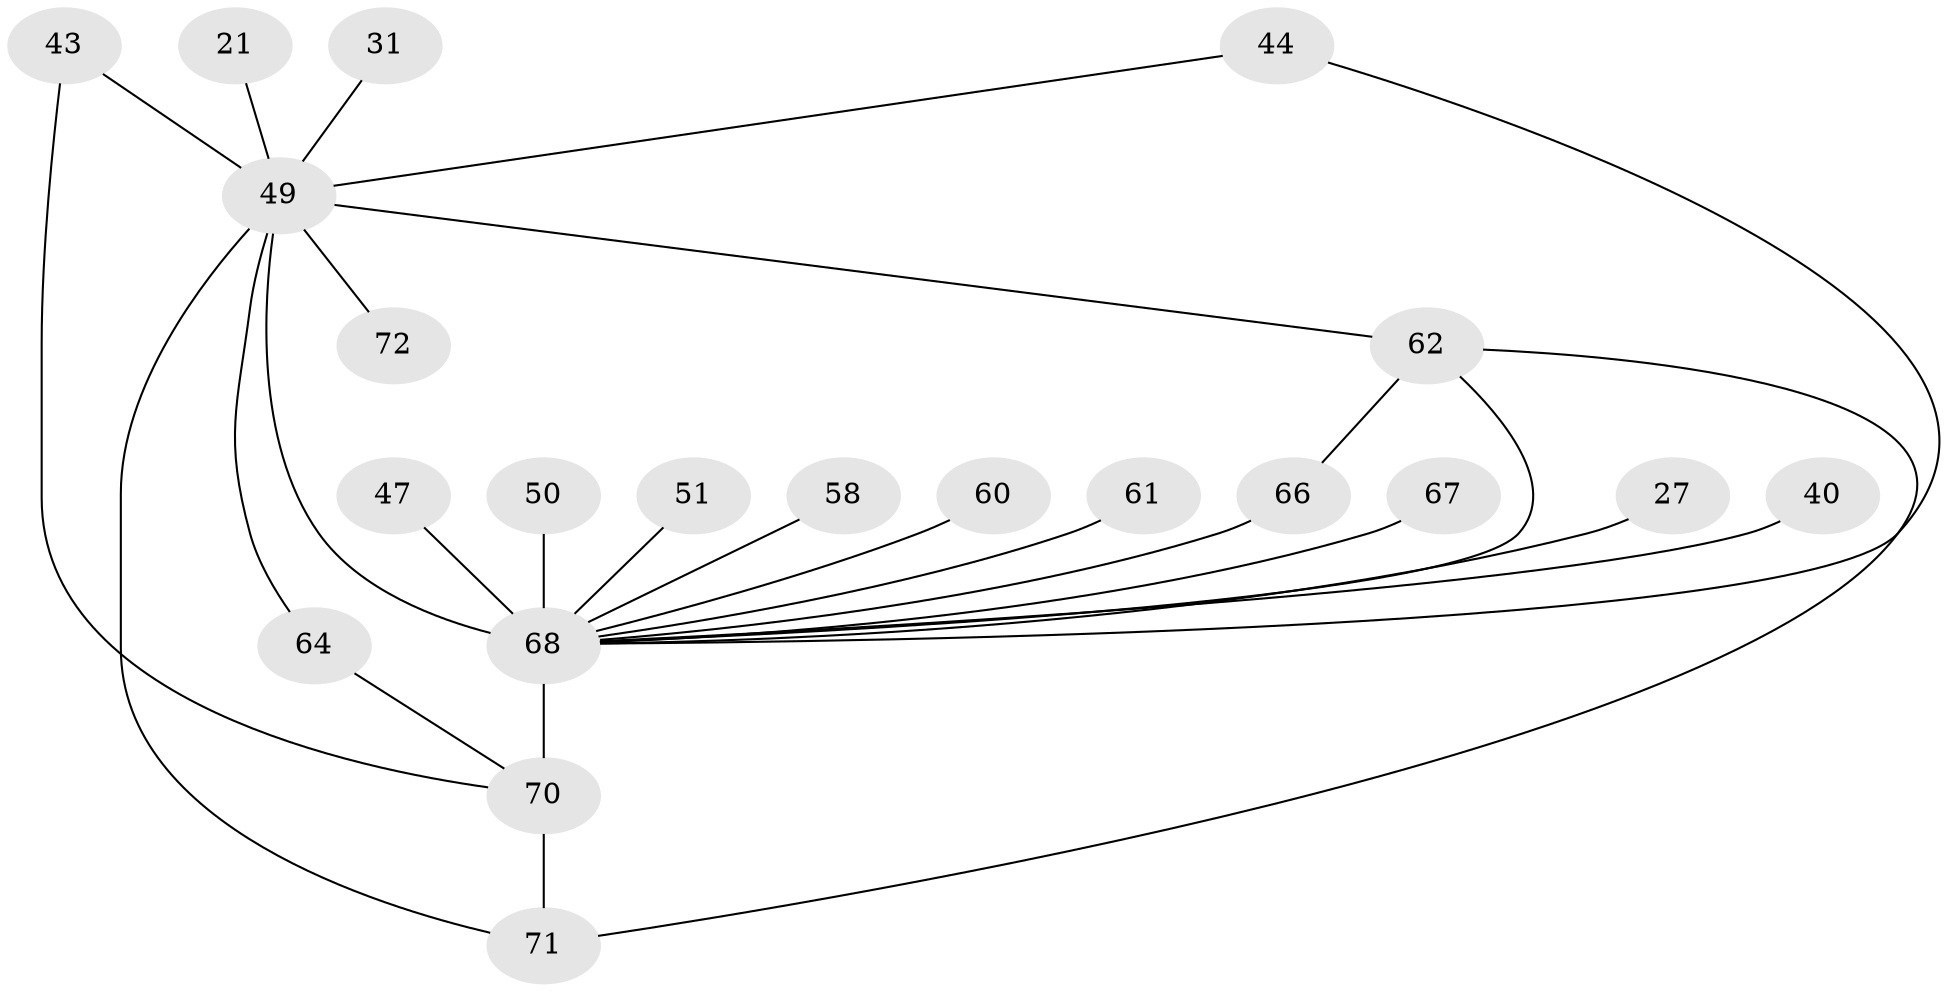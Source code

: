 // original degree distribution, {29: 0.013888888888888888, 17: 0.013888888888888888, 15: 0.013888888888888888, 13: 0.013888888888888888, 18: 0.013888888888888888, 14: 0.013888888888888888, 12: 0.027777777777777776, 20: 0.013888888888888888, 24: 0.013888888888888888, 6: 0.05555555555555555, 3: 0.18055555555555555, 4: 0.05555555555555555, 2: 0.5555555555555556, 5: 0.013888888888888888}
// Generated by graph-tools (version 1.1) at 2025/46/03/04/25 21:46:56]
// undirected, 21 vertices, 27 edges
graph export_dot {
graph [start="1"]
  node [color=gray90,style=filled];
  21;
  27;
  31;
  40;
  43;
  44;
  47;
  49 [super="+25+5+7+30"];
  50 [super="+32+38"];
  51;
  58 [super="+46"];
  60 [super="+15"];
  61;
  62 [super="+14+9+57+19+28+29"];
  64;
  66 [super="+42"];
  67;
  68 [super="+48+56+52+55+65"];
  70 [super="+59+18+69+36"];
  71 [super="+34"];
  72;
  21 -- 49 [weight=2];
  27 -- 68 [weight=2];
  31 -- 49 [weight=2];
  40 -- 68 [weight=2];
  43 -- 49;
  43 -- 70;
  44 -- 49;
  44 -- 68;
  47 -- 68 [weight=2];
  49 -- 64;
  49 -- 71;
  49 -- 62 [weight=12];
  49 -- 68 [weight=27];
  49 -- 72 [weight=2];
  50 -- 68 [weight=5];
  51 -- 68 [weight=2];
  58 -- 68 [weight=3];
  60 -- 68 [weight=2];
  61 -- 68 [weight=2];
  62 -- 71;
  62 -- 66;
  62 -- 68 [weight=12];
  64 -- 70;
  66 -- 68;
  67 -- 68 [weight=2];
  68 -- 70 [weight=16];
  70 -- 71;
}
